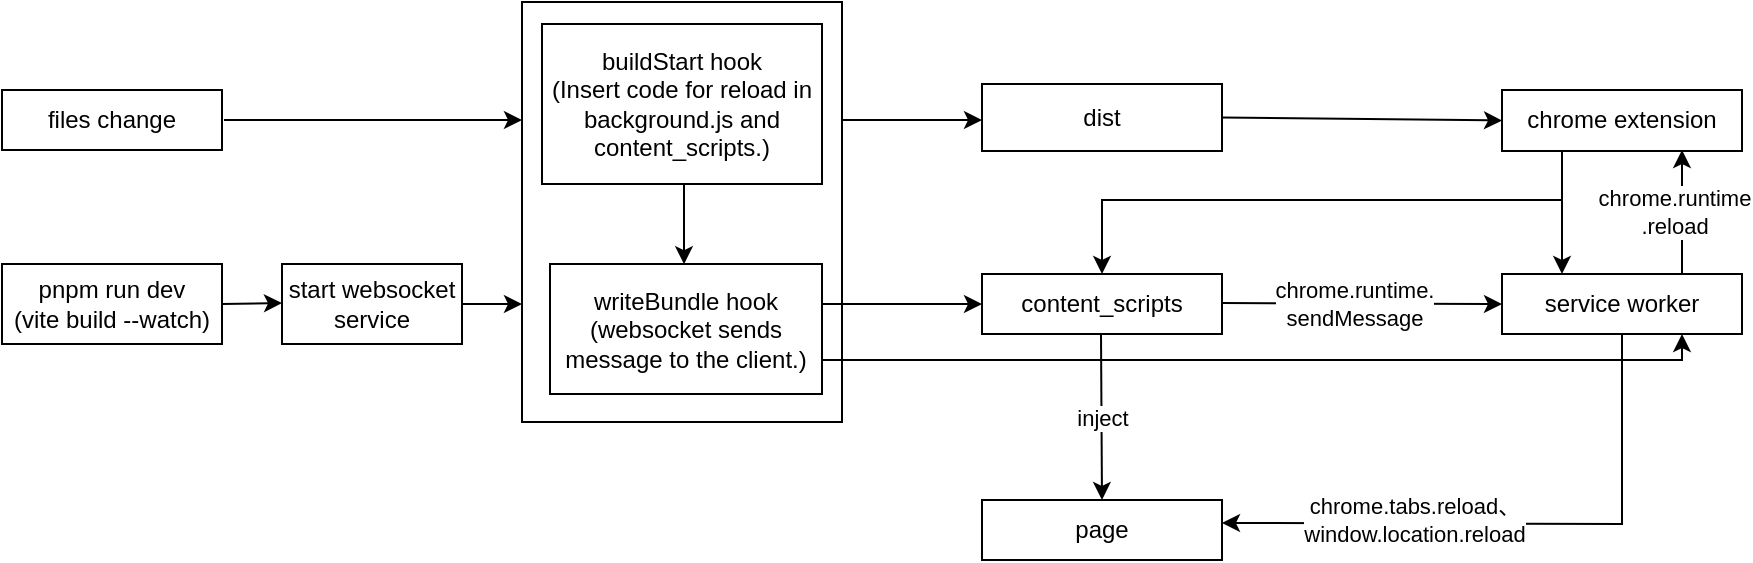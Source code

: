 <mxfile version="20.3.0" type="github">
  <diagram id="_M_fOaLHztckxdP3wiTB" name="第 1 页">
    <mxGraphModel dx="1278" dy="547" grid="1" gridSize="10" guides="1" tooltips="1" connect="1" arrows="1" fold="1" page="1" pageScale="1" pageWidth="1169" pageHeight="1654" math="0" shadow="0">
      <root>
        <mxCell id="0" />
        <mxCell id="1" parent="0" />
        <mxCell id="QyMh-5r2N0dAt28rJuuR-1" value="files change" style="rounded=0;whiteSpace=wrap;html=1;" parent="1" vertex="1">
          <mxGeometry x="20" y="185" width="110" height="30" as="geometry" />
        </mxCell>
        <mxCell id="QyMh-5r2N0dAt28rJuuR-2" value="pnpm run dev&lt;br&gt;(vite build --watch)" style="rounded=0;whiteSpace=wrap;html=1;" parent="1" vertex="1">
          <mxGeometry x="20" y="272" width="110" height="40" as="geometry" />
        </mxCell>
        <mxCell id="QyMh-5r2N0dAt28rJuuR-4" value="" style="endArrow=classic;html=1;rounded=0;" parent="1" edge="1">
          <mxGeometry relative="1" as="geometry">
            <mxPoint x="130" y="292" as="sourcePoint" />
            <mxPoint x="160" y="291.5" as="targetPoint" />
          </mxGeometry>
        </mxCell>
        <mxCell id="QyMh-5r2N0dAt28rJuuR-6" value="start websocket&lt;br&gt;service" style="rounded=0;whiteSpace=wrap;html=1;" parent="1" vertex="1">
          <mxGeometry x="160" y="272" width="90" height="40" as="geometry" />
        </mxCell>
        <mxCell id="QyMh-5r2N0dAt28rJuuR-7" value="" style="endArrow=classic;html=1;rounded=0;exitX=1;exitY=0.5;exitDx=0;exitDy=0;" parent="1" source="QyMh-5r2N0dAt28rJuuR-6" edge="1">
          <mxGeometry relative="1" as="geometry">
            <mxPoint x="271" y="291.91" as="sourcePoint" />
            <mxPoint x="280" y="292" as="targetPoint" />
          </mxGeometry>
        </mxCell>
        <mxCell id="QyMh-5r2N0dAt28rJuuR-10" value="" style="rounded=0;whiteSpace=wrap;html=1;" parent="1" vertex="1">
          <mxGeometry x="280" y="141" width="160" height="210" as="geometry" />
        </mxCell>
        <mxCell id="QyMh-5r2N0dAt28rJuuR-15" value="buildStart hook&lt;br&gt;(Insert code for reload in background.js and content_scripts.)" style="rounded=0;whiteSpace=wrap;html=1;" parent="1" vertex="1">
          <mxGeometry x="290" y="152" width="140" height="80" as="geometry" />
        </mxCell>
        <mxCell id="QyMh-5r2N0dAt28rJuuR-19" value="" style="endArrow=classic;html=1;rounded=0;entryX=0.375;entryY=0.792;entryDx=0;entryDy=0;entryPerimeter=0;" parent="1" edge="1">
          <mxGeometry width="50" height="50" relative="1" as="geometry">
            <mxPoint x="361" y="232" as="sourcePoint" />
            <mxPoint x="361" y="272.08" as="targetPoint" />
          </mxGeometry>
        </mxCell>
        <mxCell id="QyMh-5r2N0dAt28rJuuR-20" value="writeBundle hook&lt;br&gt;(websocket sends message to the client.)" style="rounded=0;whiteSpace=wrap;html=1;" parent="1" vertex="1">
          <mxGeometry x="294" y="272" width="136" height="65" as="geometry" />
        </mxCell>
        <mxCell id="QyMh-5r2N0dAt28rJuuR-24" value="dist" style="rounded=0;whiteSpace=wrap;html=1;" parent="1" vertex="1">
          <mxGeometry x="510" y="182" width="120" height="33.5" as="geometry" />
        </mxCell>
        <mxCell id="QyMh-5r2N0dAt28rJuuR-25" value="" style="endArrow=classic;html=1;rounded=0;entryX=0;entryY=0.5;entryDx=0;entryDy=0;" parent="1" target="QyMh-5r2N0dAt28rJuuR-27" edge="1">
          <mxGeometry relative="1" as="geometry">
            <mxPoint x="430" y="292" as="sourcePoint" />
            <mxPoint x="470" y="292" as="targetPoint" />
          </mxGeometry>
        </mxCell>
        <mxCell id="QyMh-5r2N0dAt28rJuuR-27" value="content_scripts" style="rounded=0;whiteSpace=wrap;html=1;" parent="1" vertex="1">
          <mxGeometry x="510" y="277" width="120" height="30" as="geometry" />
        </mxCell>
        <mxCell id="QyMh-5r2N0dAt28rJuuR-33" value="" style="endArrow=classic;html=1;rounded=0;" parent="1" edge="1">
          <mxGeometry relative="1" as="geometry">
            <mxPoint x="569.5" y="307" as="sourcePoint" />
            <mxPoint x="570" y="390" as="targetPoint" />
          </mxGeometry>
        </mxCell>
        <mxCell id="QyMh-5r2N0dAt28rJuuR-34" value="inject" style="edgeLabel;resizable=0;html=1;align=center;verticalAlign=middle;" parent="QyMh-5r2N0dAt28rJuuR-33" connectable="0" vertex="1">
          <mxGeometry relative="1" as="geometry" />
        </mxCell>
        <mxCell id="QyMh-5r2N0dAt28rJuuR-36" value="" style="endArrow=classic;html=1;rounded=0;exitX=1;exitY=0.5;exitDx=0;exitDy=0;entryX=0;entryY=0.5;entryDx=0;entryDy=0;" parent="1" source="QyMh-5r2N0dAt28rJuuR-24" target="QyMh-5r2N0dAt28rJuuR-39" edge="1">
          <mxGeometry relative="1" as="geometry">
            <mxPoint x="640" y="199.5" as="sourcePoint" />
            <mxPoint x="710" y="199.5" as="targetPoint" />
          </mxGeometry>
        </mxCell>
        <mxCell id="QyMh-5r2N0dAt28rJuuR-39" value="chrome extension" style="rounded=0;whiteSpace=wrap;html=1;" parent="1" vertex="1">
          <mxGeometry x="770" y="185" width="120" height="30.5" as="geometry" />
        </mxCell>
        <mxCell id="QyMh-5r2N0dAt28rJuuR-41" value="service worker" style="rounded=0;whiteSpace=wrap;html=1;" parent="1" vertex="1">
          <mxGeometry x="770" y="277" width="120" height="30" as="geometry" />
        </mxCell>
        <mxCell id="QyMh-5r2N0dAt28rJuuR-44" value="" style="endArrow=classic;html=1;rounded=0;" parent="1" edge="1">
          <mxGeometry relative="1" as="geometry">
            <mxPoint x="131" y="200" as="sourcePoint" />
            <mxPoint x="280" y="200" as="targetPoint" />
          </mxGeometry>
        </mxCell>
        <mxCell id="QyMh-5r2N0dAt28rJuuR-45" value="" style="endArrow=classic;html=1;rounded=0;" parent="1" edge="1">
          <mxGeometry relative="1" as="geometry">
            <mxPoint x="440" y="200" as="sourcePoint" />
            <mxPoint x="510" y="200" as="targetPoint" />
          </mxGeometry>
        </mxCell>
        <mxCell id="QyMh-5r2N0dAt28rJuuR-47" value="" style="endArrow=classic;html=1;rounded=0;" parent="1" edge="1">
          <mxGeometry relative="1" as="geometry">
            <mxPoint x="630" y="291.5" as="sourcePoint" />
            <mxPoint x="770" y="292" as="targetPoint" />
          </mxGeometry>
        </mxCell>
        <mxCell id="QyMh-5r2N0dAt28rJuuR-48" value="chrome.runtime.&lt;br&gt;sendMessage" style="edgeLabel;resizable=0;html=1;align=center;verticalAlign=middle;" parent="QyMh-5r2N0dAt28rJuuR-47" connectable="0" vertex="1">
          <mxGeometry relative="1" as="geometry">
            <mxPoint x="-4" as="offset" />
          </mxGeometry>
        </mxCell>
        <mxCell id="QyMh-5r2N0dAt28rJuuR-52" value="" style="endArrow=classic;html=1;rounded=0;entryX=0.25;entryY=0;entryDx=0;entryDy=0;" parent="1" target="QyMh-5r2N0dAt28rJuuR-41" edge="1">
          <mxGeometry width="50" height="50" relative="1" as="geometry">
            <mxPoint x="800" y="215.5" as="sourcePoint" />
            <mxPoint x="800" y="255.58" as="targetPoint" />
          </mxGeometry>
        </mxCell>
        <mxCell id="QyMh-5r2N0dAt28rJuuR-55" value="" style="endArrow=classic;html=1;rounded=0;exitX=0.75;exitY=0;exitDx=0;exitDy=0;" parent="1" source="QyMh-5r2N0dAt28rJuuR-41" edge="1">
          <mxGeometry relative="1" as="geometry">
            <mxPoint x="860" y="270" as="sourcePoint" />
            <mxPoint x="860" y="215" as="targetPoint" />
          </mxGeometry>
        </mxCell>
        <mxCell id="QyMh-5r2N0dAt28rJuuR-56" value="chrome.runtime&lt;br&gt;.reload" style="edgeLabel;resizable=0;html=1;align=center;verticalAlign=middle;" parent="QyMh-5r2N0dAt28rJuuR-55" connectable="0" vertex="1">
          <mxGeometry relative="1" as="geometry">
            <mxPoint x="-4" as="offset" />
          </mxGeometry>
        </mxCell>
        <mxCell id="QyMh-5r2N0dAt28rJuuR-57" value="" style="endArrow=classic;html=1;rounded=0;entryX=0.75;entryY=1;entryDx=0;entryDy=0;" parent="1" target="QyMh-5r2N0dAt28rJuuR-41" edge="1">
          <mxGeometry relative="1" as="geometry">
            <mxPoint x="430" y="320" as="sourcePoint" />
            <mxPoint x="590" y="320" as="targetPoint" />
            <Array as="points">
              <mxPoint x="860" y="320" />
            </Array>
          </mxGeometry>
        </mxCell>
        <mxCell id="QyMh-5r2N0dAt28rJuuR-60" value="" style="endArrow=classic;html=1;rounded=0;entryX=0.5;entryY=0;entryDx=0;entryDy=0;" parent="1" target="QyMh-5r2N0dAt28rJuuR-27" edge="1">
          <mxGeometry width="50" height="50" relative="1" as="geometry">
            <mxPoint x="800" y="240" as="sourcePoint" />
            <mxPoint x="560" y="259.5" as="targetPoint" />
            <Array as="points">
              <mxPoint x="570" y="240" />
            </Array>
          </mxGeometry>
        </mxCell>
        <mxCell id="QyMh-5r2N0dAt28rJuuR-62" value="page" style="rounded=0;whiteSpace=wrap;html=1;" parent="1" vertex="1">
          <mxGeometry x="510" y="390" width="120" height="30" as="geometry" />
        </mxCell>
        <mxCell id="QyMh-5r2N0dAt28rJuuR-63" value="" style="endArrow=classic;html=1;rounded=0;" parent="1" edge="1">
          <mxGeometry width="50" height="50" relative="1" as="geometry">
            <mxPoint x="830" y="307" as="sourcePoint" />
            <mxPoint x="630" y="401.5" as="targetPoint" />
            <Array as="points">
              <mxPoint x="830" y="402" />
            </Array>
          </mxGeometry>
        </mxCell>
        <mxCell id="QyMh-5r2N0dAt28rJuuR-64" value="chrome.tabs.reload、&lt;br&gt;window.location.reload" style="edgeLabel;html=1;align=center;verticalAlign=middle;resizable=0;points=[];" parent="QyMh-5r2N0dAt28rJuuR-63" vertex="1" connectable="0">
          <mxGeometry x="0.479" y="-2" relative="1" as="geometry">
            <mxPoint x="19" as="offset" />
          </mxGeometry>
        </mxCell>
      </root>
    </mxGraphModel>
  </diagram>
</mxfile>
